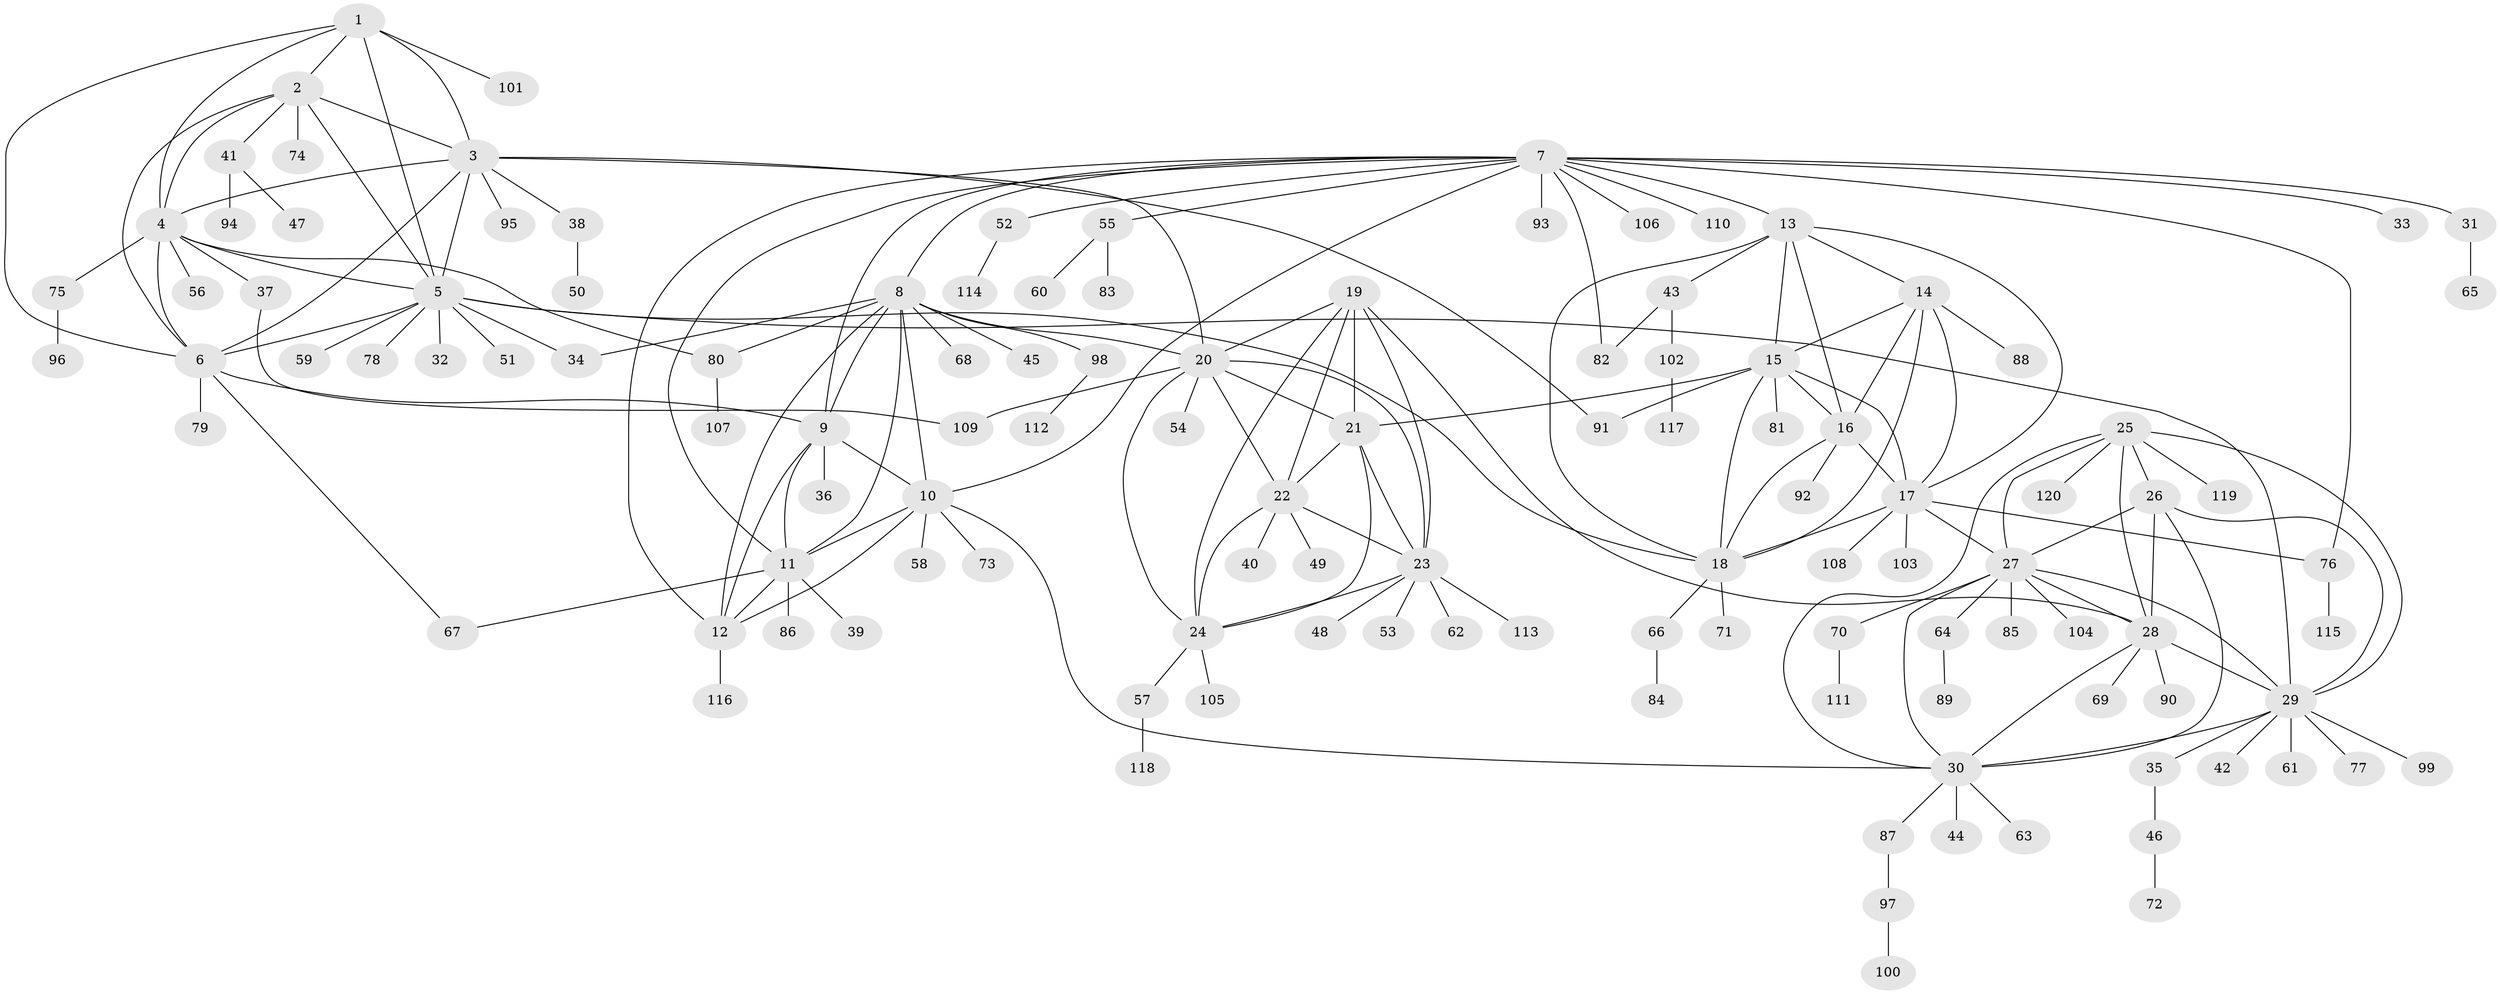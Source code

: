 // Generated by graph-tools (version 1.1) at 2025/37/03/09/25 02:37:27]
// undirected, 120 vertices, 182 edges
graph export_dot {
graph [start="1"]
  node [color=gray90,style=filled];
  1;
  2;
  3;
  4;
  5;
  6;
  7;
  8;
  9;
  10;
  11;
  12;
  13;
  14;
  15;
  16;
  17;
  18;
  19;
  20;
  21;
  22;
  23;
  24;
  25;
  26;
  27;
  28;
  29;
  30;
  31;
  32;
  33;
  34;
  35;
  36;
  37;
  38;
  39;
  40;
  41;
  42;
  43;
  44;
  45;
  46;
  47;
  48;
  49;
  50;
  51;
  52;
  53;
  54;
  55;
  56;
  57;
  58;
  59;
  60;
  61;
  62;
  63;
  64;
  65;
  66;
  67;
  68;
  69;
  70;
  71;
  72;
  73;
  74;
  75;
  76;
  77;
  78;
  79;
  80;
  81;
  82;
  83;
  84;
  85;
  86;
  87;
  88;
  89;
  90;
  91;
  92;
  93;
  94;
  95;
  96;
  97;
  98;
  99;
  100;
  101;
  102;
  103;
  104;
  105;
  106;
  107;
  108;
  109;
  110;
  111;
  112;
  113;
  114;
  115;
  116;
  117;
  118;
  119;
  120;
  1 -- 2;
  1 -- 3;
  1 -- 4;
  1 -- 5;
  1 -- 6;
  1 -- 101;
  2 -- 3;
  2 -- 4;
  2 -- 5;
  2 -- 6;
  2 -- 41;
  2 -- 74;
  3 -- 4;
  3 -- 5;
  3 -- 6;
  3 -- 20;
  3 -- 38;
  3 -- 91;
  3 -- 95;
  4 -- 5;
  4 -- 6;
  4 -- 37;
  4 -- 56;
  4 -- 75;
  4 -- 80;
  5 -- 6;
  5 -- 18;
  5 -- 29;
  5 -- 32;
  5 -- 34;
  5 -- 51;
  5 -- 59;
  5 -- 78;
  6 -- 9;
  6 -- 67;
  6 -- 79;
  7 -- 8;
  7 -- 9;
  7 -- 10;
  7 -- 11;
  7 -- 12;
  7 -- 13;
  7 -- 31;
  7 -- 33;
  7 -- 52;
  7 -- 55;
  7 -- 76;
  7 -- 82;
  7 -- 93;
  7 -- 106;
  7 -- 110;
  8 -- 9;
  8 -- 10;
  8 -- 11;
  8 -- 12;
  8 -- 20;
  8 -- 34;
  8 -- 45;
  8 -- 68;
  8 -- 80;
  8 -- 98;
  9 -- 10;
  9 -- 11;
  9 -- 12;
  9 -- 36;
  10 -- 11;
  10 -- 12;
  10 -- 30;
  10 -- 58;
  10 -- 73;
  11 -- 12;
  11 -- 39;
  11 -- 67;
  11 -- 86;
  12 -- 116;
  13 -- 14;
  13 -- 15;
  13 -- 16;
  13 -- 17;
  13 -- 18;
  13 -- 43;
  14 -- 15;
  14 -- 16;
  14 -- 17;
  14 -- 18;
  14 -- 88;
  15 -- 16;
  15 -- 17;
  15 -- 18;
  15 -- 21;
  15 -- 81;
  15 -- 91;
  16 -- 17;
  16 -- 18;
  16 -- 92;
  17 -- 18;
  17 -- 27;
  17 -- 76;
  17 -- 103;
  17 -- 108;
  18 -- 66;
  18 -- 71;
  19 -- 20;
  19 -- 21;
  19 -- 22;
  19 -- 23;
  19 -- 24;
  19 -- 28;
  20 -- 21;
  20 -- 22;
  20 -- 23;
  20 -- 24;
  20 -- 54;
  20 -- 109;
  21 -- 22;
  21 -- 23;
  21 -- 24;
  22 -- 23;
  22 -- 24;
  22 -- 40;
  22 -- 49;
  23 -- 24;
  23 -- 48;
  23 -- 53;
  23 -- 62;
  23 -- 113;
  24 -- 57;
  24 -- 105;
  25 -- 26;
  25 -- 27;
  25 -- 28;
  25 -- 29;
  25 -- 30;
  25 -- 119;
  25 -- 120;
  26 -- 27;
  26 -- 28;
  26 -- 29;
  26 -- 30;
  27 -- 28;
  27 -- 29;
  27 -- 30;
  27 -- 64;
  27 -- 70;
  27 -- 85;
  27 -- 104;
  28 -- 29;
  28 -- 30;
  28 -- 69;
  28 -- 90;
  29 -- 30;
  29 -- 35;
  29 -- 42;
  29 -- 61;
  29 -- 77;
  29 -- 99;
  30 -- 44;
  30 -- 63;
  30 -- 87;
  31 -- 65;
  35 -- 46;
  37 -- 109;
  38 -- 50;
  41 -- 47;
  41 -- 94;
  43 -- 82;
  43 -- 102;
  46 -- 72;
  52 -- 114;
  55 -- 60;
  55 -- 83;
  57 -- 118;
  64 -- 89;
  66 -- 84;
  70 -- 111;
  75 -- 96;
  76 -- 115;
  80 -- 107;
  87 -- 97;
  97 -- 100;
  98 -- 112;
  102 -- 117;
}

